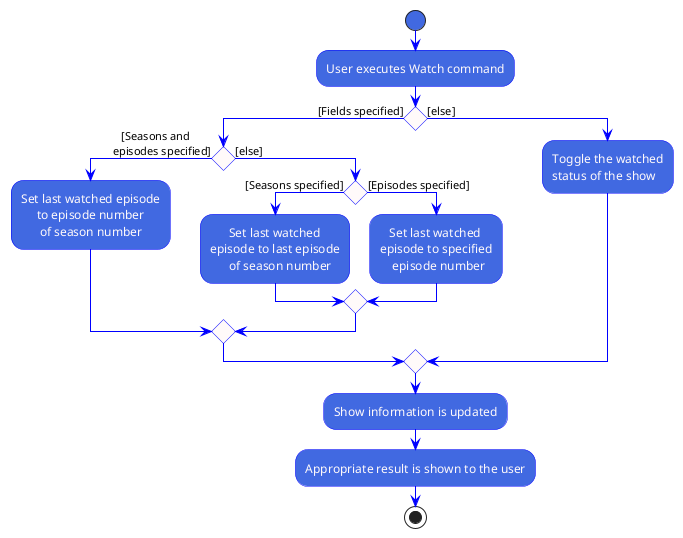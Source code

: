 @startuml
skinparam backgroundColor white
skinparam activity {
  StartColor RoyalBlue
  EndColor RoyalBlue
  BackgroundColor RoyalBlue
  arrowColor Blue
  activityDiamondBackgroundColor Blue
  activityBarColor blue
  BorderColor blue
  ControlBackgroundColor white
  FontColor Snow
  FontName Impact
}

skinparam activityDiamond {
    BackgroundColor Snow
    BorderColor blue
    FontSize 24
}

start
:User executes Watch command;

'Since the beta syntax does not support placing the condition outside the
'diamond we place it as the true branch instead.

if () then ([Fields specified])
if () then (   [Seasons and
episodes specified])
    :Set last watched episode
         to episode number
          of season number;
else ([else])
    if () then ([Seasons specified])
        :      Set last watched
        episode to last episode
              of season number;
    else ([Episodes specified])
        :   Set last watched
       episode to specified
           episode number;
     endif
endif
else ([else])
    :Toggle the watched
    status of the show;
endif
:Show information is updated;

:Appropriate result is shown to the user;
stop
@enduml
